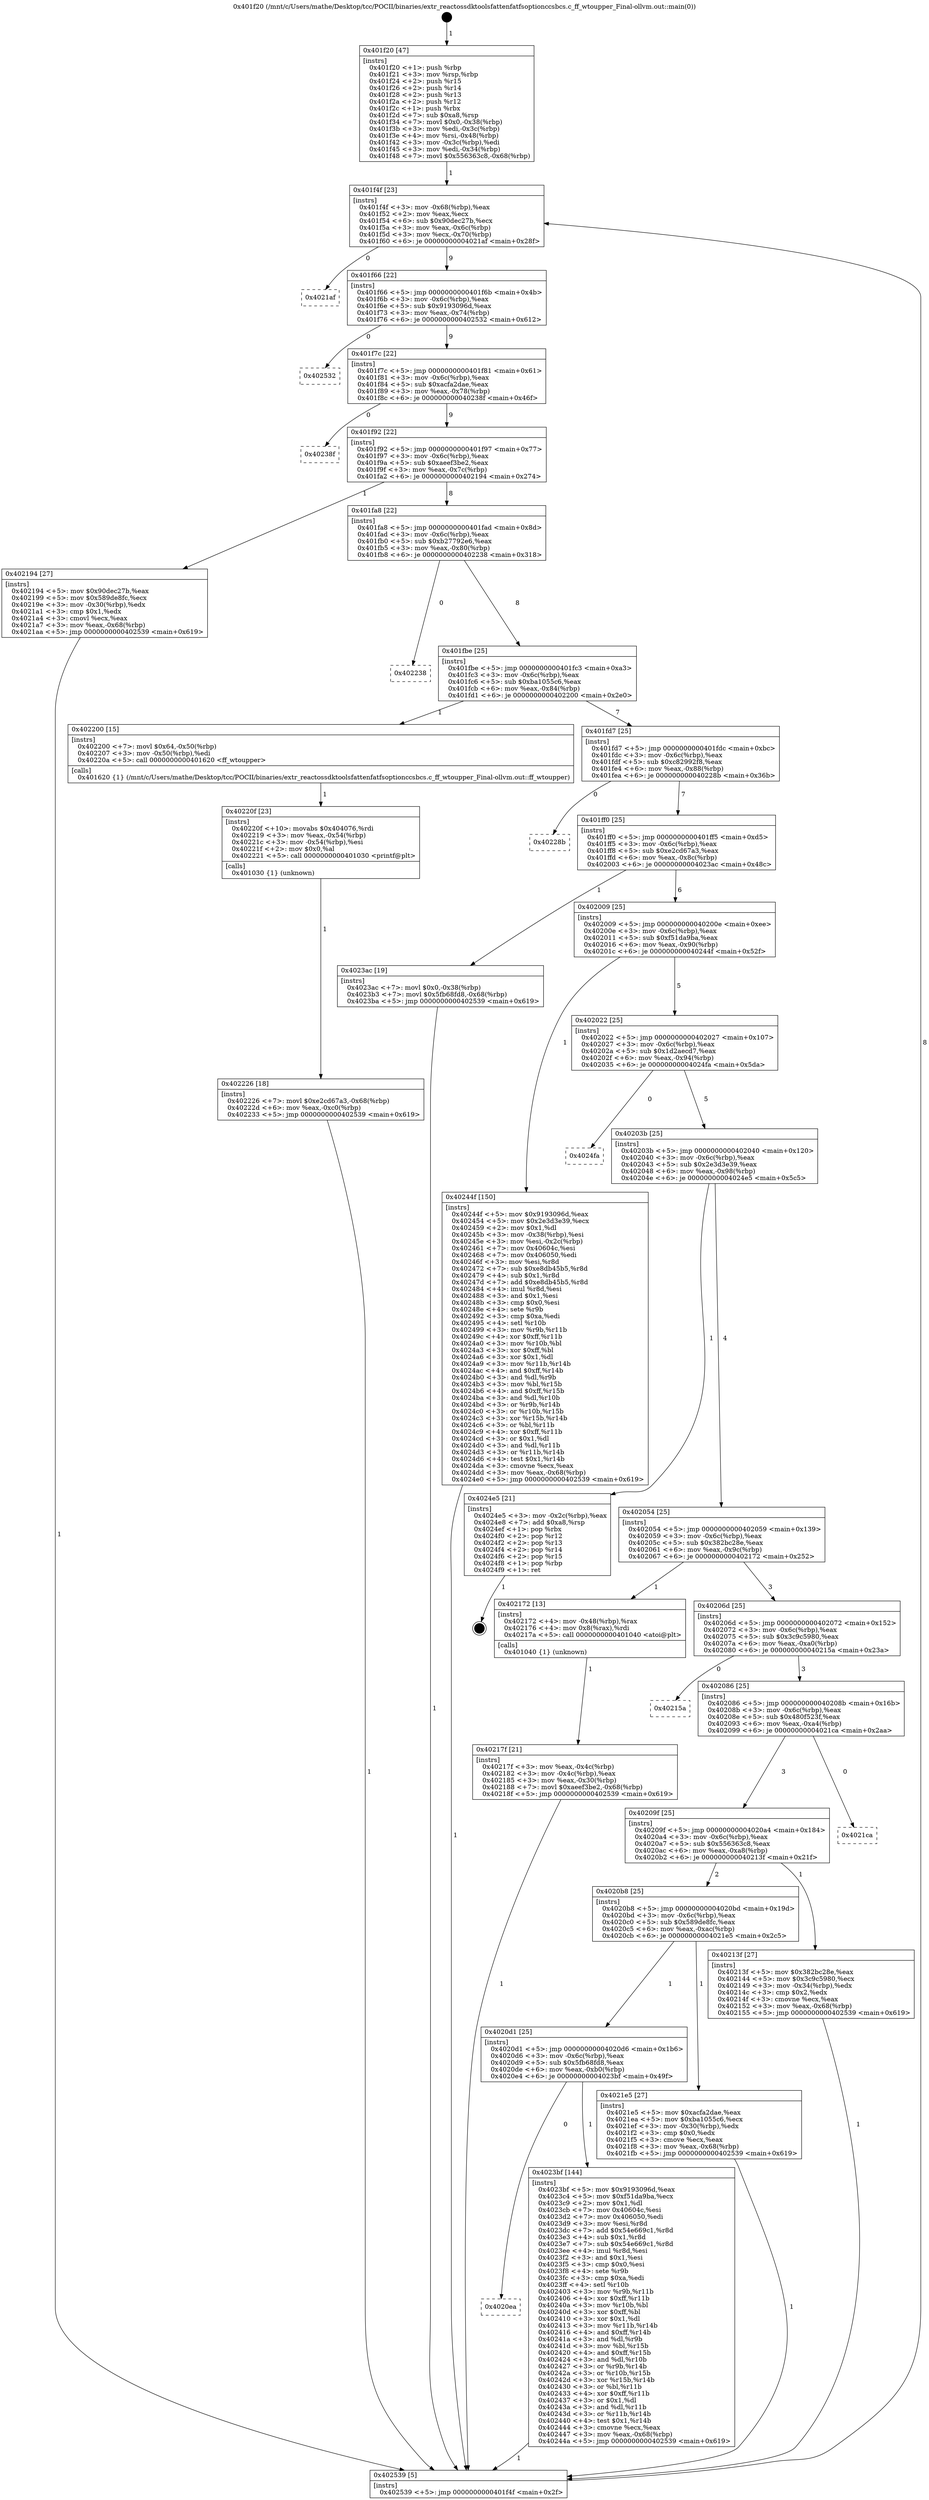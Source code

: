 digraph "0x401f20" {
  label = "0x401f20 (/mnt/c/Users/mathe/Desktop/tcc/POCII/binaries/extr_reactossdktoolsfattenfatfsoptionccsbcs.c_ff_wtoupper_Final-ollvm.out::main(0))"
  labelloc = "t"
  node[shape=record]

  Entry [label="",width=0.3,height=0.3,shape=circle,fillcolor=black,style=filled]
  "0x401f4f" [label="{
     0x401f4f [23]\l
     | [instrs]\l
     &nbsp;&nbsp;0x401f4f \<+3\>: mov -0x68(%rbp),%eax\l
     &nbsp;&nbsp;0x401f52 \<+2\>: mov %eax,%ecx\l
     &nbsp;&nbsp;0x401f54 \<+6\>: sub $0x90dec27b,%ecx\l
     &nbsp;&nbsp;0x401f5a \<+3\>: mov %eax,-0x6c(%rbp)\l
     &nbsp;&nbsp;0x401f5d \<+3\>: mov %ecx,-0x70(%rbp)\l
     &nbsp;&nbsp;0x401f60 \<+6\>: je 00000000004021af \<main+0x28f\>\l
  }"]
  "0x4021af" [label="{
     0x4021af\l
  }", style=dashed]
  "0x401f66" [label="{
     0x401f66 [22]\l
     | [instrs]\l
     &nbsp;&nbsp;0x401f66 \<+5\>: jmp 0000000000401f6b \<main+0x4b\>\l
     &nbsp;&nbsp;0x401f6b \<+3\>: mov -0x6c(%rbp),%eax\l
     &nbsp;&nbsp;0x401f6e \<+5\>: sub $0x9193096d,%eax\l
     &nbsp;&nbsp;0x401f73 \<+3\>: mov %eax,-0x74(%rbp)\l
     &nbsp;&nbsp;0x401f76 \<+6\>: je 0000000000402532 \<main+0x612\>\l
  }"]
  Exit [label="",width=0.3,height=0.3,shape=circle,fillcolor=black,style=filled,peripheries=2]
  "0x402532" [label="{
     0x402532\l
  }", style=dashed]
  "0x401f7c" [label="{
     0x401f7c [22]\l
     | [instrs]\l
     &nbsp;&nbsp;0x401f7c \<+5\>: jmp 0000000000401f81 \<main+0x61\>\l
     &nbsp;&nbsp;0x401f81 \<+3\>: mov -0x6c(%rbp),%eax\l
     &nbsp;&nbsp;0x401f84 \<+5\>: sub $0xacfa2dae,%eax\l
     &nbsp;&nbsp;0x401f89 \<+3\>: mov %eax,-0x78(%rbp)\l
     &nbsp;&nbsp;0x401f8c \<+6\>: je 000000000040238f \<main+0x46f\>\l
  }"]
  "0x4020ea" [label="{
     0x4020ea\l
  }", style=dashed]
  "0x40238f" [label="{
     0x40238f\l
  }", style=dashed]
  "0x401f92" [label="{
     0x401f92 [22]\l
     | [instrs]\l
     &nbsp;&nbsp;0x401f92 \<+5\>: jmp 0000000000401f97 \<main+0x77\>\l
     &nbsp;&nbsp;0x401f97 \<+3\>: mov -0x6c(%rbp),%eax\l
     &nbsp;&nbsp;0x401f9a \<+5\>: sub $0xaeef3be2,%eax\l
     &nbsp;&nbsp;0x401f9f \<+3\>: mov %eax,-0x7c(%rbp)\l
     &nbsp;&nbsp;0x401fa2 \<+6\>: je 0000000000402194 \<main+0x274\>\l
  }"]
  "0x4023bf" [label="{
     0x4023bf [144]\l
     | [instrs]\l
     &nbsp;&nbsp;0x4023bf \<+5\>: mov $0x9193096d,%eax\l
     &nbsp;&nbsp;0x4023c4 \<+5\>: mov $0xf51da9ba,%ecx\l
     &nbsp;&nbsp;0x4023c9 \<+2\>: mov $0x1,%dl\l
     &nbsp;&nbsp;0x4023cb \<+7\>: mov 0x40604c,%esi\l
     &nbsp;&nbsp;0x4023d2 \<+7\>: mov 0x406050,%edi\l
     &nbsp;&nbsp;0x4023d9 \<+3\>: mov %esi,%r8d\l
     &nbsp;&nbsp;0x4023dc \<+7\>: add $0x54e669c1,%r8d\l
     &nbsp;&nbsp;0x4023e3 \<+4\>: sub $0x1,%r8d\l
     &nbsp;&nbsp;0x4023e7 \<+7\>: sub $0x54e669c1,%r8d\l
     &nbsp;&nbsp;0x4023ee \<+4\>: imul %r8d,%esi\l
     &nbsp;&nbsp;0x4023f2 \<+3\>: and $0x1,%esi\l
     &nbsp;&nbsp;0x4023f5 \<+3\>: cmp $0x0,%esi\l
     &nbsp;&nbsp;0x4023f8 \<+4\>: sete %r9b\l
     &nbsp;&nbsp;0x4023fc \<+3\>: cmp $0xa,%edi\l
     &nbsp;&nbsp;0x4023ff \<+4\>: setl %r10b\l
     &nbsp;&nbsp;0x402403 \<+3\>: mov %r9b,%r11b\l
     &nbsp;&nbsp;0x402406 \<+4\>: xor $0xff,%r11b\l
     &nbsp;&nbsp;0x40240a \<+3\>: mov %r10b,%bl\l
     &nbsp;&nbsp;0x40240d \<+3\>: xor $0xff,%bl\l
     &nbsp;&nbsp;0x402410 \<+3\>: xor $0x1,%dl\l
     &nbsp;&nbsp;0x402413 \<+3\>: mov %r11b,%r14b\l
     &nbsp;&nbsp;0x402416 \<+4\>: and $0xff,%r14b\l
     &nbsp;&nbsp;0x40241a \<+3\>: and %dl,%r9b\l
     &nbsp;&nbsp;0x40241d \<+3\>: mov %bl,%r15b\l
     &nbsp;&nbsp;0x402420 \<+4\>: and $0xff,%r15b\l
     &nbsp;&nbsp;0x402424 \<+3\>: and %dl,%r10b\l
     &nbsp;&nbsp;0x402427 \<+3\>: or %r9b,%r14b\l
     &nbsp;&nbsp;0x40242a \<+3\>: or %r10b,%r15b\l
     &nbsp;&nbsp;0x40242d \<+3\>: xor %r15b,%r14b\l
     &nbsp;&nbsp;0x402430 \<+3\>: or %bl,%r11b\l
     &nbsp;&nbsp;0x402433 \<+4\>: xor $0xff,%r11b\l
     &nbsp;&nbsp;0x402437 \<+3\>: or $0x1,%dl\l
     &nbsp;&nbsp;0x40243a \<+3\>: and %dl,%r11b\l
     &nbsp;&nbsp;0x40243d \<+3\>: or %r11b,%r14b\l
     &nbsp;&nbsp;0x402440 \<+4\>: test $0x1,%r14b\l
     &nbsp;&nbsp;0x402444 \<+3\>: cmovne %ecx,%eax\l
     &nbsp;&nbsp;0x402447 \<+3\>: mov %eax,-0x68(%rbp)\l
     &nbsp;&nbsp;0x40244a \<+5\>: jmp 0000000000402539 \<main+0x619\>\l
  }"]
  "0x402194" [label="{
     0x402194 [27]\l
     | [instrs]\l
     &nbsp;&nbsp;0x402194 \<+5\>: mov $0x90dec27b,%eax\l
     &nbsp;&nbsp;0x402199 \<+5\>: mov $0x589de8fc,%ecx\l
     &nbsp;&nbsp;0x40219e \<+3\>: mov -0x30(%rbp),%edx\l
     &nbsp;&nbsp;0x4021a1 \<+3\>: cmp $0x1,%edx\l
     &nbsp;&nbsp;0x4021a4 \<+3\>: cmovl %ecx,%eax\l
     &nbsp;&nbsp;0x4021a7 \<+3\>: mov %eax,-0x68(%rbp)\l
     &nbsp;&nbsp;0x4021aa \<+5\>: jmp 0000000000402539 \<main+0x619\>\l
  }"]
  "0x401fa8" [label="{
     0x401fa8 [22]\l
     | [instrs]\l
     &nbsp;&nbsp;0x401fa8 \<+5\>: jmp 0000000000401fad \<main+0x8d\>\l
     &nbsp;&nbsp;0x401fad \<+3\>: mov -0x6c(%rbp),%eax\l
     &nbsp;&nbsp;0x401fb0 \<+5\>: sub $0xb27792e6,%eax\l
     &nbsp;&nbsp;0x401fb5 \<+3\>: mov %eax,-0x80(%rbp)\l
     &nbsp;&nbsp;0x401fb8 \<+6\>: je 0000000000402238 \<main+0x318\>\l
  }"]
  "0x402226" [label="{
     0x402226 [18]\l
     | [instrs]\l
     &nbsp;&nbsp;0x402226 \<+7\>: movl $0xe2cd67a3,-0x68(%rbp)\l
     &nbsp;&nbsp;0x40222d \<+6\>: mov %eax,-0xc0(%rbp)\l
     &nbsp;&nbsp;0x402233 \<+5\>: jmp 0000000000402539 \<main+0x619\>\l
  }"]
  "0x402238" [label="{
     0x402238\l
  }", style=dashed]
  "0x401fbe" [label="{
     0x401fbe [25]\l
     | [instrs]\l
     &nbsp;&nbsp;0x401fbe \<+5\>: jmp 0000000000401fc3 \<main+0xa3\>\l
     &nbsp;&nbsp;0x401fc3 \<+3\>: mov -0x6c(%rbp),%eax\l
     &nbsp;&nbsp;0x401fc6 \<+5\>: sub $0xba1055c6,%eax\l
     &nbsp;&nbsp;0x401fcb \<+6\>: mov %eax,-0x84(%rbp)\l
     &nbsp;&nbsp;0x401fd1 \<+6\>: je 0000000000402200 \<main+0x2e0\>\l
  }"]
  "0x40220f" [label="{
     0x40220f [23]\l
     | [instrs]\l
     &nbsp;&nbsp;0x40220f \<+10\>: movabs $0x404076,%rdi\l
     &nbsp;&nbsp;0x402219 \<+3\>: mov %eax,-0x54(%rbp)\l
     &nbsp;&nbsp;0x40221c \<+3\>: mov -0x54(%rbp),%esi\l
     &nbsp;&nbsp;0x40221f \<+2\>: mov $0x0,%al\l
     &nbsp;&nbsp;0x402221 \<+5\>: call 0000000000401030 \<printf@plt\>\l
     | [calls]\l
     &nbsp;&nbsp;0x401030 \{1\} (unknown)\l
  }"]
  "0x402200" [label="{
     0x402200 [15]\l
     | [instrs]\l
     &nbsp;&nbsp;0x402200 \<+7\>: movl $0x64,-0x50(%rbp)\l
     &nbsp;&nbsp;0x402207 \<+3\>: mov -0x50(%rbp),%edi\l
     &nbsp;&nbsp;0x40220a \<+5\>: call 0000000000401620 \<ff_wtoupper\>\l
     | [calls]\l
     &nbsp;&nbsp;0x401620 \{1\} (/mnt/c/Users/mathe/Desktop/tcc/POCII/binaries/extr_reactossdktoolsfattenfatfsoptionccsbcs.c_ff_wtoupper_Final-ollvm.out::ff_wtoupper)\l
  }"]
  "0x401fd7" [label="{
     0x401fd7 [25]\l
     | [instrs]\l
     &nbsp;&nbsp;0x401fd7 \<+5\>: jmp 0000000000401fdc \<main+0xbc\>\l
     &nbsp;&nbsp;0x401fdc \<+3\>: mov -0x6c(%rbp),%eax\l
     &nbsp;&nbsp;0x401fdf \<+5\>: sub $0xc82992f8,%eax\l
     &nbsp;&nbsp;0x401fe4 \<+6\>: mov %eax,-0x88(%rbp)\l
     &nbsp;&nbsp;0x401fea \<+6\>: je 000000000040228b \<main+0x36b\>\l
  }"]
  "0x4020d1" [label="{
     0x4020d1 [25]\l
     | [instrs]\l
     &nbsp;&nbsp;0x4020d1 \<+5\>: jmp 00000000004020d6 \<main+0x1b6\>\l
     &nbsp;&nbsp;0x4020d6 \<+3\>: mov -0x6c(%rbp),%eax\l
     &nbsp;&nbsp;0x4020d9 \<+5\>: sub $0x5fb68fd8,%eax\l
     &nbsp;&nbsp;0x4020de \<+6\>: mov %eax,-0xb0(%rbp)\l
     &nbsp;&nbsp;0x4020e4 \<+6\>: je 00000000004023bf \<main+0x49f\>\l
  }"]
  "0x40228b" [label="{
     0x40228b\l
  }", style=dashed]
  "0x401ff0" [label="{
     0x401ff0 [25]\l
     | [instrs]\l
     &nbsp;&nbsp;0x401ff0 \<+5\>: jmp 0000000000401ff5 \<main+0xd5\>\l
     &nbsp;&nbsp;0x401ff5 \<+3\>: mov -0x6c(%rbp),%eax\l
     &nbsp;&nbsp;0x401ff8 \<+5\>: sub $0xe2cd67a3,%eax\l
     &nbsp;&nbsp;0x401ffd \<+6\>: mov %eax,-0x8c(%rbp)\l
     &nbsp;&nbsp;0x402003 \<+6\>: je 00000000004023ac \<main+0x48c\>\l
  }"]
  "0x4021e5" [label="{
     0x4021e5 [27]\l
     | [instrs]\l
     &nbsp;&nbsp;0x4021e5 \<+5\>: mov $0xacfa2dae,%eax\l
     &nbsp;&nbsp;0x4021ea \<+5\>: mov $0xba1055c6,%ecx\l
     &nbsp;&nbsp;0x4021ef \<+3\>: mov -0x30(%rbp),%edx\l
     &nbsp;&nbsp;0x4021f2 \<+3\>: cmp $0x0,%edx\l
     &nbsp;&nbsp;0x4021f5 \<+3\>: cmove %ecx,%eax\l
     &nbsp;&nbsp;0x4021f8 \<+3\>: mov %eax,-0x68(%rbp)\l
     &nbsp;&nbsp;0x4021fb \<+5\>: jmp 0000000000402539 \<main+0x619\>\l
  }"]
  "0x4023ac" [label="{
     0x4023ac [19]\l
     | [instrs]\l
     &nbsp;&nbsp;0x4023ac \<+7\>: movl $0x0,-0x38(%rbp)\l
     &nbsp;&nbsp;0x4023b3 \<+7\>: movl $0x5fb68fd8,-0x68(%rbp)\l
     &nbsp;&nbsp;0x4023ba \<+5\>: jmp 0000000000402539 \<main+0x619\>\l
  }"]
  "0x402009" [label="{
     0x402009 [25]\l
     | [instrs]\l
     &nbsp;&nbsp;0x402009 \<+5\>: jmp 000000000040200e \<main+0xee\>\l
     &nbsp;&nbsp;0x40200e \<+3\>: mov -0x6c(%rbp),%eax\l
     &nbsp;&nbsp;0x402011 \<+5\>: sub $0xf51da9ba,%eax\l
     &nbsp;&nbsp;0x402016 \<+6\>: mov %eax,-0x90(%rbp)\l
     &nbsp;&nbsp;0x40201c \<+6\>: je 000000000040244f \<main+0x52f\>\l
  }"]
  "0x40217f" [label="{
     0x40217f [21]\l
     | [instrs]\l
     &nbsp;&nbsp;0x40217f \<+3\>: mov %eax,-0x4c(%rbp)\l
     &nbsp;&nbsp;0x402182 \<+3\>: mov -0x4c(%rbp),%eax\l
     &nbsp;&nbsp;0x402185 \<+3\>: mov %eax,-0x30(%rbp)\l
     &nbsp;&nbsp;0x402188 \<+7\>: movl $0xaeef3be2,-0x68(%rbp)\l
     &nbsp;&nbsp;0x40218f \<+5\>: jmp 0000000000402539 \<main+0x619\>\l
  }"]
  "0x40244f" [label="{
     0x40244f [150]\l
     | [instrs]\l
     &nbsp;&nbsp;0x40244f \<+5\>: mov $0x9193096d,%eax\l
     &nbsp;&nbsp;0x402454 \<+5\>: mov $0x2e3d3e39,%ecx\l
     &nbsp;&nbsp;0x402459 \<+2\>: mov $0x1,%dl\l
     &nbsp;&nbsp;0x40245b \<+3\>: mov -0x38(%rbp),%esi\l
     &nbsp;&nbsp;0x40245e \<+3\>: mov %esi,-0x2c(%rbp)\l
     &nbsp;&nbsp;0x402461 \<+7\>: mov 0x40604c,%esi\l
     &nbsp;&nbsp;0x402468 \<+7\>: mov 0x406050,%edi\l
     &nbsp;&nbsp;0x40246f \<+3\>: mov %esi,%r8d\l
     &nbsp;&nbsp;0x402472 \<+7\>: sub $0xe8db45b5,%r8d\l
     &nbsp;&nbsp;0x402479 \<+4\>: sub $0x1,%r8d\l
     &nbsp;&nbsp;0x40247d \<+7\>: add $0xe8db45b5,%r8d\l
     &nbsp;&nbsp;0x402484 \<+4\>: imul %r8d,%esi\l
     &nbsp;&nbsp;0x402488 \<+3\>: and $0x1,%esi\l
     &nbsp;&nbsp;0x40248b \<+3\>: cmp $0x0,%esi\l
     &nbsp;&nbsp;0x40248e \<+4\>: sete %r9b\l
     &nbsp;&nbsp;0x402492 \<+3\>: cmp $0xa,%edi\l
     &nbsp;&nbsp;0x402495 \<+4\>: setl %r10b\l
     &nbsp;&nbsp;0x402499 \<+3\>: mov %r9b,%r11b\l
     &nbsp;&nbsp;0x40249c \<+4\>: xor $0xff,%r11b\l
     &nbsp;&nbsp;0x4024a0 \<+3\>: mov %r10b,%bl\l
     &nbsp;&nbsp;0x4024a3 \<+3\>: xor $0xff,%bl\l
     &nbsp;&nbsp;0x4024a6 \<+3\>: xor $0x1,%dl\l
     &nbsp;&nbsp;0x4024a9 \<+3\>: mov %r11b,%r14b\l
     &nbsp;&nbsp;0x4024ac \<+4\>: and $0xff,%r14b\l
     &nbsp;&nbsp;0x4024b0 \<+3\>: and %dl,%r9b\l
     &nbsp;&nbsp;0x4024b3 \<+3\>: mov %bl,%r15b\l
     &nbsp;&nbsp;0x4024b6 \<+4\>: and $0xff,%r15b\l
     &nbsp;&nbsp;0x4024ba \<+3\>: and %dl,%r10b\l
     &nbsp;&nbsp;0x4024bd \<+3\>: or %r9b,%r14b\l
     &nbsp;&nbsp;0x4024c0 \<+3\>: or %r10b,%r15b\l
     &nbsp;&nbsp;0x4024c3 \<+3\>: xor %r15b,%r14b\l
     &nbsp;&nbsp;0x4024c6 \<+3\>: or %bl,%r11b\l
     &nbsp;&nbsp;0x4024c9 \<+4\>: xor $0xff,%r11b\l
     &nbsp;&nbsp;0x4024cd \<+3\>: or $0x1,%dl\l
     &nbsp;&nbsp;0x4024d0 \<+3\>: and %dl,%r11b\l
     &nbsp;&nbsp;0x4024d3 \<+3\>: or %r11b,%r14b\l
     &nbsp;&nbsp;0x4024d6 \<+4\>: test $0x1,%r14b\l
     &nbsp;&nbsp;0x4024da \<+3\>: cmovne %ecx,%eax\l
     &nbsp;&nbsp;0x4024dd \<+3\>: mov %eax,-0x68(%rbp)\l
     &nbsp;&nbsp;0x4024e0 \<+5\>: jmp 0000000000402539 \<main+0x619\>\l
  }"]
  "0x402022" [label="{
     0x402022 [25]\l
     | [instrs]\l
     &nbsp;&nbsp;0x402022 \<+5\>: jmp 0000000000402027 \<main+0x107\>\l
     &nbsp;&nbsp;0x402027 \<+3\>: mov -0x6c(%rbp),%eax\l
     &nbsp;&nbsp;0x40202a \<+5\>: sub $0x1d2aecd7,%eax\l
     &nbsp;&nbsp;0x40202f \<+6\>: mov %eax,-0x94(%rbp)\l
     &nbsp;&nbsp;0x402035 \<+6\>: je 00000000004024fa \<main+0x5da\>\l
  }"]
  "0x401f20" [label="{
     0x401f20 [47]\l
     | [instrs]\l
     &nbsp;&nbsp;0x401f20 \<+1\>: push %rbp\l
     &nbsp;&nbsp;0x401f21 \<+3\>: mov %rsp,%rbp\l
     &nbsp;&nbsp;0x401f24 \<+2\>: push %r15\l
     &nbsp;&nbsp;0x401f26 \<+2\>: push %r14\l
     &nbsp;&nbsp;0x401f28 \<+2\>: push %r13\l
     &nbsp;&nbsp;0x401f2a \<+2\>: push %r12\l
     &nbsp;&nbsp;0x401f2c \<+1\>: push %rbx\l
     &nbsp;&nbsp;0x401f2d \<+7\>: sub $0xa8,%rsp\l
     &nbsp;&nbsp;0x401f34 \<+7\>: movl $0x0,-0x38(%rbp)\l
     &nbsp;&nbsp;0x401f3b \<+3\>: mov %edi,-0x3c(%rbp)\l
     &nbsp;&nbsp;0x401f3e \<+4\>: mov %rsi,-0x48(%rbp)\l
     &nbsp;&nbsp;0x401f42 \<+3\>: mov -0x3c(%rbp),%edi\l
     &nbsp;&nbsp;0x401f45 \<+3\>: mov %edi,-0x34(%rbp)\l
     &nbsp;&nbsp;0x401f48 \<+7\>: movl $0x556363c8,-0x68(%rbp)\l
  }"]
  "0x4024fa" [label="{
     0x4024fa\l
  }", style=dashed]
  "0x40203b" [label="{
     0x40203b [25]\l
     | [instrs]\l
     &nbsp;&nbsp;0x40203b \<+5\>: jmp 0000000000402040 \<main+0x120\>\l
     &nbsp;&nbsp;0x402040 \<+3\>: mov -0x6c(%rbp),%eax\l
     &nbsp;&nbsp;0x402043 \<+5\>: sub $0x2e3d3e39,%eax\l
     &nbsp;&nbsp;0x402048 \<+6\>: mov %eax,-0x98(%rbp)\l
     &nbsp;&nbsp;0x40204e \<+6\>: je 00000000004024e5 \<main+0x5c5\>\l
  }"]
  "0x402539" [label="{
     0x402539 [5]\l
     | [instrs]\l
     &nbsp;&nbsp;0x402539 \<+5\>: jmp 0000000000401f4f \<main+0x2f\>\l
  }"]
  "0x4024e5" [label="{
     0x4024e5 [21]\l
     | [instrs]\l
     &nbsp;&nbsp;0x4024e5 \<+3\>: mov -0x2c(%rbp),%eax\l
     &nbsp;&nbsp;0x4024e8 \<+7\>: add $0xa8,%rsp\l
     &nbsp;&nbsp;0x4024ef \<+1\>: pop %rbx\l
     &nbsp;&nbsp;0x4024f0 \<+2\>: pop %r12\l
     &nbsp;&nbsp;0x4024f2 \<+2\>: pop %r13\l
     &nbsp;&nbsp;0x4024f4 \<+2\>: pop %r14\l
     &nbsp;&nbsp;0x4024f6 \<+2\>: pop %r15\l
     &nbsp;&nbsp;0x4024f8 \<+1\>: pop %rbp\l
     &nbsp;&nbsp;0x4024f9 \<+1\>: ret\l
  }"]
  "0x402054" [label="{
     0x402054 [25]\l
     | [instrs]\l
     &nbsp;&nbsp;0x402054 \<+5\>: jmp 0000000000402059 \<main+0x139\>\l
     &nbsp;&nbsp;0x402059 \<+3\>: mov -0x6c(%rbp),%eax\l
     &nbsp;&nbsp;0x40205c \<+5\>: sub $0x382bc28e,%eax\l
     &nbsp;&nbsp;0x402061 \<+6\>: mov %eax,-0x9c(%rbp)\l
     &nbsp;&nbsp;0x402067 \<+6\>: je 0000000000402172 \<main+0x252\>\l
  }"]
  "0x4020b8" [label="{
     0x4020b8 [25]\l
     | [instrs]\l
     &nbsp;&nbsp;0x4020b8 \<+5\>: jmp 00000000004020bd \<main+0x19d\>\l
     &nbsp;&nbsp;0x4020bd \<+3\>: mov -0x6c(%rbp),%eax\l
     &nbsp;&nbsp;0x4020c0 \<+5\>: sub $0x589de8fc,%eax\l
     &nbsp;&nbsp;0x4020c5 \<+6\>: mov %eax,-0xac(%rbp)\l
     &nbsp;&nbsp;0x4020cb \<+6\>: je 00000000004021e5 \<main+0x2c5\>\l
  }"]
  "0x402172" [label="{
     0x402172 [13]\l
     | [instrs]\l
     &nbsp;&nbsp;0x402172 \<+4\>: mov -0x48(%rbp),%rax\l
     &nbsp;&nbsp;0x402176 \<+4\>: mov 0x8(%rax),%rdi\l
     &nbsp;&nbsp;0x40217a \<+5\>: call 0000000000401040 \<atoi@plt\>\l
     | [calls]\l
     &nbsp;&nbsp;0x401040 \{1\} (unknown)\l
  }"]
  "0x40206d" [label="{
     0x40206d [25]\l
     | [instrs]\l
     &nbsp;&nbsp;0x40206d \<+5\>: jmp 0000000000402072 \<main+0x152\>\l
     &nbsp;&nbsp;0x402072 \<+3\>: mov -0x6c(%rbp),%eax\l
     &nbsp;&nbsp;0x402075 \<+5\>: sub $0x3c9c5980,%eax\l
     &nbsp;&nbsp;0x40207a \<+6\>: mov %eax,-0xa0(%rbp)\l
     &nbsp;&nbsp;0x402080 \<+6\>: je 000000000040215a \<main+0x23a\>\l
  }"]
  "0x40213f" [label="{
     0x40213f [27]\l
     | [instrs]\l
     &nbsp;&nbsp;0x40213f \<+5\>: mov $0x382bc28e,%eax\l
     &nbsp;&nbsp;0x402144 \<+5\>: mov $0x3c9c5980,%ecx\l
     &nbsp;&nbsp;0x402149 \<+3\>: mov -0x34(%rbp),%edx\l
     &nbsp;&nbsp;0x40214c \<+3\>: cmp $0x2,%edx\l
     &nbsp;&nbsp;0x40214f \<+3\>: cmovne %ecx,%eax\l
     &nbsp;&nbsp;0x402152 \<+3\>: mov %eax,-0x68(%rbp)\l
     &nbsp;&nbsp;0x402155 \<+5\>: jmp 0000000000402539 \<main+0x619\>\l
  }"]
  "0x40215a" [label="{
     0x40215a\l
  }", style=dashed]
  "0x402086" [label="{
     0x402086 [25]\l
     | [instrs]\l
     &nbsp;&nbsp;0x402086 \<+5\>: jmp 000000000040208b \<main+0x16b\>\l
     &nbsp;&nbsp;0x40208b \<+3\>: mov -0x6c(%rbp),%eax\l
     &nbsp;&nbsp;0x40208e \<+5\>: sub $0x480f523f,%eax\l
     &nbsp;&nbsp;0x402093 \<+6\>: mov %eax,-0xa4(%rbp)\l
     &nbsp;&nbsp;0x402099 \<+6\>: je 00000000004021ca \<main+0x2aa\>\l
  }"]
  "0x40209f" [label="{
     0x40209f [25]\l
     | [instrs]\l
     &nbsp;&nbsp;0x40209f \<+5\>: jmp 00000000004020a4 \<main+0x184\>\l
     &nbsp;&nbsp;0x4020a4 \<+3\>: mov -0x6c(%rbp),%eax\l
     &nbsp;&nbsp;0x4020a7 \<+5\>: sub $0x556363c8,%eax\l
     &nbsp;&nbsp;0x4020ac \<+6\>: mov %eax,-0xa8(%rbp)\l
     &nbsp;&nbsp;0x4020b2 \<+6\>: je 000000000040213f \<main+0x21f\>\l
  }"]
  "0x4021ca" [label="{
     0x4021ca\l
  }", style=dashed]
  Entry -> "0x401f20" [label=" 1"]
  "0x401f4f" -> "0x4021af" [label=" 0"]
  "0x401f4f" -> "0x401f66" [label=" 9"]
  "0x4024e5" -> Exit [label=" 1"]
  "0x401f66" -> "0x402532" [label=" 0"]
  "0x401f66" -> "0x401f7c" [label=" 9"]
  "0x40244f" -> "0x402539" [label=" 1"]
  "0x401f7c" -> "0x40238f" [label=" 0"]
  "0x401f7c" -> "0x401f92" [label=" 9"]
  "0x4023bf" -> "0x402539" [label=" 1"]
  "0x401f92" -> "0x402194" [label=" 1"]
  "0x401f92" -> "0x401fa8" [label=" 8"]
  "0x4020d1" -> "0x4020ea" [label=" 0"]
  "0x401fa8" -> "0x402238" [label=" 0"]
  "0x401fa8" -> "0x401fbe" [label=" 8"]
  "0x4020d1" -> "0x4023bf" [label=" 1"]
  "0x401fbe" -> "0x402200" [label=" 1"]
  "0x401fbe" -> "0x401fd7" [label=" 7"]
  "0x4023ac" -> "0x402539" [label=" 1"]
  "0x401fd7" -> "0x40228b" [label=" 0"]
  "0x401fd7" -> "0x401ff0" [label=" 7"]
  "0x402226" -> "0x402539" [label=" 1"]
  "0x401ff0" -> "0x4023ac" [label=" 1"]
  "0x401ff0" -> "0x402009" [label=" 6"]
  "0x40220f" -> "0x402226" [label=" 1"]
  "0x402009" -> "0x40244f" [label=" 1"]
  "0x402009" -> "0x402022" [label=" 5"]
  "0x4021e5" -> "0x402539" [label=" 1"]
  "0x402022" -> "0x4024fa" [label=" 0"]
  "0x402022" -> "0x40203b" [label=" 5"]
  "0x4020b8" -> "0x4020d1" [label=" 1"]
  "0x40203b" -> "0x4024e5" [label=" 1"]
  "0x40203b" -> "0x402054" [label=" 4"]
  "0x4020b8" -> "0x4021e5" [label=" 1"]
  "0x402054" -> "0x402172" [label=" 1"]
  "0x402054" -> "0x40206d" [label=" 3"]
  "0x402200" -> "0x40220f" [label=" 1"]
  "0x40206d" -> "0x40215a" [label=" 0"]
  "0x40206d" -> "0x402086" [label=" 3"]
  "0x402194" -> "0x402539" [label=" 1"]
  "0x402086" -> "0x4021ca" [label=" 0"]
  "0x402086" -> "0x40209f" [label=" 3"]
  "0x40217f" -> "0x402539" [label=" 1"]
  "0x40209f" -> "0x40213f" [label=" 1"]
  "0x40209f" -> "0x4020b8" [label=" 2"]
  "0x40213f" -> "0x402539" [label=" 1"]
  "0x401f20" -> "0x401f4f" [label=" 1"]
  "0x402539" -> "0x401f4f" [label=" 8"]
  "0x402172" -> "0x40217f" [label=" 1"]
}

